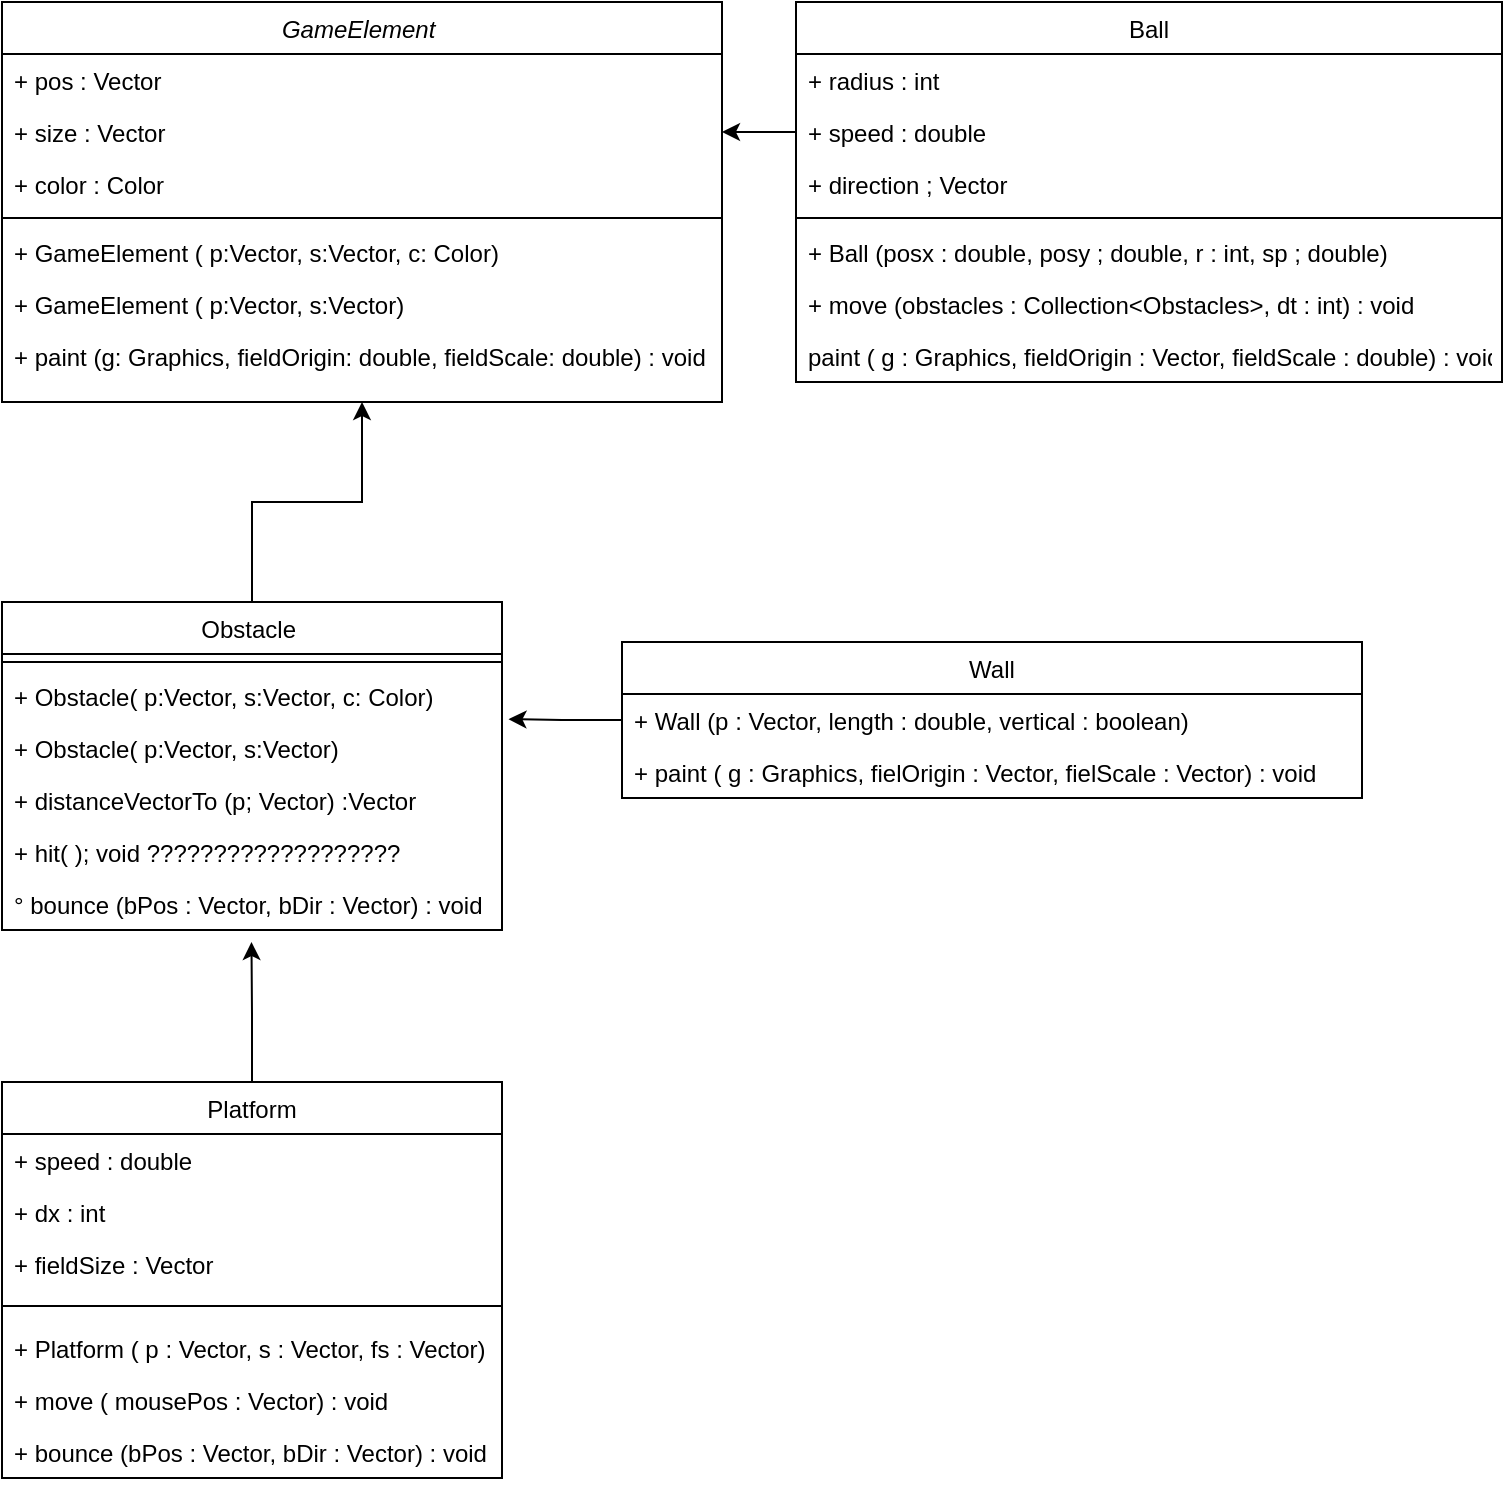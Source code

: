 <mxfile version="17.4.3" type="device"><diagram id="C5RBs43oDa-KdzZeNtuy" name="Page-1"><mxGraphModel dx="3422" dy="1448" grid="1" gridSize="10" guides="1" tooltips="1" connect="1" arrows="1" fold="1" page="1" pageScale="1" pageWidth="827" pageHeight="1169" math="0" shadow="0"><root><mxCell id="WIyWlLk6GJQsqaUBKTNV-0"/><mxCell id="WIyWlLk6GJQsqaUBKTNV-1" parent="WIyWlLk6GJQsqaUBKTNV-0"/><mxCell id="zkfFHV4jXpPFQw0GAbJ--0" value="GameElement " style="swimlane;fontStyle=2;align=center;verticalAlign=top;childLayout=stackLayout;horizontal=1;startSize=26;horizontalStack=0;resizeParent=1;resizeLast=0;collapsible=1;marginBottom=0;rounded=0;shadow=0;strokeWidth=1;" parent="WIyWlLk6GJQsqaUBKTNV-1" vertex="1"><mxGeometry x="-810" y="60" width="360" height="200" as="geometry"><mxRectangle x="230" y="140" width="160" height="26" as="alternateBounds"/></mxGeometry></mxCell><mxCell id="zkfFHV4jXpPFQw0GAbJ--1" value="+ pos : Vector " style="text;align=left;verticalAlign=top;spacingLeft=4;spacingRight=4;overflow=hidden;rotatable=0;points=[[0,0.5],[1,0.5]];portConstraint=eastwest;" parent="zkfFHV4jXpPFQw0GAbJ--0" vertex="1"><mxGeometry y="26" width="360" height="26" as="geometry"/></mxCell><mxCell id="zkfFHV4jXpPFQw0GAbJ--3" value="+ size : Vector " style="text;align=left;verticalAlign=top;spacingLeft=4;spacingRight=4;overflow=hidden;rotatable=0;points=[[0,0.5],[1,0.5]];portConstraint=eastwest;rounded=0;shadow=0;html=0;" parent="zkfFHV4jXpPFQw0GAbJ--0" vertex="1"><mxGeometry y="52" width="360" height="26" as="geometry"/></mxCell><mxCell id="zkfFHV4jXpPFQw0GAbJ--2" value="+ color : Color " style="text;align=left;verticalAlign=top;spacingLeft=4;spacingRight=4;overflow=hidden;rotatable=0;points=[[0,0.5],[1,0.5]];portConstraint=eastwest;rounded=0;shadow=0;html=0;" parent="zkfFHV4jXpPFQw0GAbJ--0" vertex="1"><mxGeometry y="78" width="360" height="26" as="geometry"/></mxCell><mxCell id="zkfFHV4jXpPFQw0GAbJ--4" value="" style="line;html=1;strokeWidth=1;align=left;verticalAlign=middle;spacingTop=-1;spacingLeft=3;spacingRight=3;rotatable=0;labelPosition=right;points=[];portConstraint=eastwest;" parent="zkfFHV4jXpPFQw0GAbJ--0" vertex="1"><mxGeometry y="104" width="360" height="8" as="geometry"/></mxCell><mxCell id="zkfFHV4jXpPFQw0GAbJ--5" value="+ GameElement ( p:Vector, s:Vector, c: Color)&#10;" style="text;align=left;verticalAlign=top;spacingLeft=4;spacingRight=4;overflow=hidden;rotatable=0;points=[[0,0.5],[1,0.5]];portConstraint=eastwest;fontStyle=0" parent="zkfFHV4jXpPFQw0GAbJ--0" vertex="1"><mxGeometry y="112" width="360" height="26" as="geometry"/></mxCell><mxCell id="P5pWJtU0JUkxJ-UtCETu-0" value="+ GameElement ( p:Vector, s:Vector)&#10;" style="text;align=left;verticalAlign=top;spacingLeft=4;spacingRight=4;overflow=hidden;rotatable=0;points=[[0,0.5],[1,0.5]];portConstraint=eastwest;fontStyle=0" vertex="1" parent="zkfFHV4jXpPFQw0GAbJ--0"><mxGeometry y="138" width="360" height="26" as="geometry"/></mxCell><mxCell id="P5pWJtU0JUkxJ-UtCETu-1" value="+ paint (g: Graphics, fieldOrigin: double, fieldScale: double) : void " style="text;align=left;verticalAlign=top;spacingLeft=4;spacingRight=4;overflow=hidden;rotatable=0;points=[[0,0.5],[1,0.5]];portConstraint=eastwest;fontStyle=0" vertex="1" parent="zkfFHV4jXpPFQw0GAbJ--0"><mxGeometry y="164" width="360" height="26" as="geometry"/></mxCell><mxCell id="P5pWJtU0JUkxJ-UtCETu-25" style="edgeStyle=orthogonalEdgeStyle;rounded=0;orthogonalLoop=1;jettySize=auto;html=1;exitX=0.5;exitY=0;exitDx=0;exitDy=0;entryX=0.5;entryY=1;entryDx=0;entryDy=0;" edge="1" parent="WIyWlLk6GJQsqaUBKTNV-1" source="zkfFHV4jXpPFQw0GAbJ--6" target="zkfFHV4jXpPFQw0GAbJ--0"><mxGeometry relative="1" as="geometry"/></mxCell><mxCell id="zkfFHV4jXpPFQw0GAbJ--6" value="Obstacle " style="swimlane;fontStyle=0;align=center;verticalAlign=top;childLayout=stackLayout;horizontal=1;startSize=26;horizontalStack=0;resizeParent=1;resizeLast=0;collapsible=1;marginBottom=0;rounded=0;shadow=0;strokeWidth=1;" parent="WIyWlLk6GJQsqaUBKTNV-1" vertex="1"><mxGeometry x="-810" y="360" width="250" height="164" as="geometry"><mxRectangle x="130" y="380" width="160" height="26" as="alternateBounds"/></mxGeometry></mxCell><mxCell id="zkfFHV4jXpPFQw0GAbJ--9" value="" style="line;html=1;strokeWidth=1;align=left;verticalAlign=middle;spacingTop=-1;spacingLeft=3;spacingRight=3;rotatable=0;labelPosition=right;points=[];portConstraint=eastwest;" parent="zkfFHV4jXpPFQw0GAbJ--6" vertex="1"><mxGeometry y="26" width="250" height="8" as="geometry"/></mxCell><mxCell id="zkfFHV4jXpPFQw0GAbJ--11" value="+ Obstacle( p:Vector, s:Vector, c: Color)&#10;" style="text;align=left;verticalAlign=top;spacingLeft=4;spacingRight=4;overflow=hidden;rotatable=0;points=[[0,0.5],[1,0.5]];portConstraint=eastwest;" parent="zkfFHV4jXpPFQw0GAbJ--6" vertex="1"><mxGeometry y="34" width="250" height="26" as="geometry"/></mxCell><mxCell id="P5pWJtU0JUkxJ-UtCETu-2" value="+ Obstacle( p:Vector, s:Vector)&#10;" style="text;align=left;verticalAlign=top;spacingLeft=4;spacingRight=4;overflow=hidden;rotatable=0;points=[[0,0.5],[1,0.5]];portConstraint=eastwest;" vertex="1" parent="zkfFHV4jXpPFQw0GAbJ--6"><mxGeometry y="60" width="250" height="26" as="geometry"/></mxCell><mxCell id="P5pWJtU0JUkxJ-UtCETu-3" value="+ distanceVectorTo (p; Vector) :Vector" style="text;align=left;verticalAlign=top;spacingLeft=4;spacingRight=4;overflow=hidden;rotatable=0;points=[[0,0.5],[1,0.5]];portConstraint=eastwest;" vertex="1" parent="zkfFHV4jXpPFQw0GAbJ--6"><mxGeometry y="86" width="250" height="26" as="geometry"/></mxCell><mxCell id="P5pWJtU0JUkxJ-UtCETu-4" value="+ hit( ); void ???????????????????" style="text;align=left;verticalAlign=top;spacingLeft=4;spacingRight=4;overflow=hidden;rotatable=0;points=[[0,0.5],[1,0.5]];portConstraint=eastwest;" vertex="1" parent="zkfFHV4jXpPFQw0GAbJ--6"><mxGeometry y="112" width="250" height="26" as="geometry"/></mxCell><mxCell id="P5pWJtU0JUkxJ-UtCETu-11" value="° bounce (bPos : Vector, bDir : Vector) : void " style="text;align=left;verticalAlign=top;spacingLeft=4;spacingRight=4;overflow=hidden;rotatable=0;points=[[0,0.5],[1,0.5]];portConstraint=eastwest;" vertex="1" parent="zkfFHV4jXpPFQw0GAbJ--6"><mxGeometry y="138" width="250" height="26" as="geometry"/></mxCell><mxCell id="P5pWJtU0JUkxJ-UtCETu-21" value="Wall" style="swimlane;fontStyle=0;childLayout=stackLayout;horizontal=1;startSize=26;fillColor=none;horizontalStack=0;resizeParent=1;resizeParentMax=0;resizeLast=0;collapsible=1;marginBottom=0;" vertex="1" parent="WIyWlLk6GJQsqaUBKTNV-1"><mxGeometry x="-500" y="380" width="370" height="78" as="geometry"/></mxCell><mxCell id="P5pWJtU0JUkxJ-UtCETu-22" value="+ Wall (p : Vector, length : double, vertical : boolean)" style="text;strokeColor=none;fillColor=none;align=left;verticalAlign=top;spacingLeft=4;spacingRight=4;overflow=hidden;rotatable=0;points=[[0,0.5],[1,0.5]];portConstraint=eastwest;" vertex="1" parent="P5pWJtU0JUkxJ-UtCETu-21"><mxGeometry y="26" width="370" height="26" as="geometry"/></mxCell><mxCell id="P5pWJtU0JUkxJ-UtCETu-23" value="+ paint ( g : Graphics, fielOrigin : Vector, fielScale : Vector) : void " style="text;strokeColor=none;fillColor=none;align=left;verticalAlign=top;spacingLeft=4;spacingRight=4;overflow=hidden;rotatable=0;points=[[0,0.5],[1,0.5]];portConstraint=eastwest;" vertex="1" parent="P5pWJtU0JUkxJ-UtCETu-21"><mxGeometry y="52" width="370" height="26" as="geometry"/></mxCell><mxCell id="P5pWJtU0JUkxJ-UtCETu-27" style="edgeStyle=orthogonalEdgeStyle;rounded=0;orthogonalLoop=1;jettySize=auto;html=1;exitX=0;exitY=0.5;exitDx=0;exitDy=0;entryX=1.013;entryY=0.945;entryDx=0;entryDy=0;entryPerimeter=0;" edge="1" parent="WIyWlLk6GJQsqaUBKTNV-1" source="P5pWJtU0JUkxJ-UtCETu-22" target="zkfFHV4jXpPFQw0GAbJ--11"><mxGeometry relative="1" as="geometry"/></mxCell><mxCell id="P5pWJtU0JUkxJ-UtCETu-42" style="edgeStyle=orthogonalEdgeStyle;rounded=0;orthogonalLoop=1;jettySize=auto;html=1;exitX=0.5;exitY=0;exitDx=0;exitDy=0;" edge="1" parent="WIyWlLk6GJQsqaUBKTNV-1" source="P5pWJtU0JUkxJ-UtCETu-28"><mxGeometry relative="1" as="geometry"><mxPoint x="-685.263" y="530" as="targetPoint"/></mxGeometry></mxCell><mxCell id="P5pWJtU0JUkxJ-UtCETu-28" value="Platform" style="swimlane;fontStyle=0;align=center;verticalAlign=top;childLayout=stackLayout;horizontal=1;startSize=26;horizontalStack=0;resizeParent=1;resizeParentMax=0;resizeLast=0;collapsible=1;marginBottom=0;" vertex="1" parent="WIyWlLk6GJQsqaUBKTNV-1"><mxGeometry x="-810" y="600" width="250" height="198" as="geometry"/></mxCell><mxCell id="P5pWJtU0JUkxJ-UtCETu-29" value="+ speed : double " style="text;strokeColor=none;fillColor=none;align=left;verticalAlign=top;spacingLeft=4;spacingRight=4;overflow=hidden;rotatable=0;points=[[0,0.5],[1,0.5]];portConstraint=eastwest;" vertex="1" parent="P5pWJtU0JUkxJ-UtCETu-28"><mxGeometry y="26" width="250" height="26" as="geometry"/></mxCell><mxCell id="P5pWJtU0JUkxJ-UtCETu-37" value="+ dx : int " style="text;strokeColor=none;fillColor=none;align=left;verticalAlign=top;spacingLeft=4;spacingRight=4;overflow=hidden;rotatable=0;points=[[0,0.5],[1,0.5]];portConstraint=eastwest;" vertex="1" parent="P5pWJtU0JUkxJ-UtCETu-28"><mxGeometry y="52" width="250" height="26" as="geometry"/></mxCell><mxCell id="P5pWJtU0JUkxJ-UtCETu-38" value="+ fieldSize : Vector " style="text;strokeColor=none;fillColor=none;align=left;verticalAlign=top;spacingLeft=4;spacingRight=4;overflow=hidden;rotatable=0;points=[[0,0.5],[1,0.5]];portConstraint=eastwest;" vertex="1" parent="P5pWJtU0JUkxJ-UtCETu-28"><mxGeometry y="78" width="250" height="26" as="geometry"/></mxCell><mxCell id="P5pWJtU0JUkxJ-UtCETu-30" value="" style="line;strokeWidth=1;fillColor=none;align=left;verticalAlign=middle;spacingTop=-1;spacingLeft=3;spacingRight=3;rotatable=0;labelPosition=right;points=[];portConstraint=eastwest;" vertex="1" parent="P5pWJtU0JUkxJ-UtCETu-28"><mxGeometry y="104" width="250" height="16" as="geometry"/></mxCell><mxCell id="P5pWJtU0JUkxJ-UtCETu-31" value="+ Platform ( p : Vector, s : Vector, fs : Vector) " style="text;strokeColor=none;fillColor=none;align=left;verticalAlign=top;spacingLeft=4;spacingRight=4;overflow=hidden;rotatable=0;points=[[0,0.5],[1,0.5]];portConstraint=eastwest;" vertex="1" parent="P5pWJtU0JUkxJ-UtCETu-28"><mxGeometry y="120" width="250" height="26" as="geometry"/></mxCell><mxCell id="P5pWJtU0JUkxJ-UtCETu-39" value="+ move ( mousePos : Vector) : void " style="text;strokeColor=none;fillColor=none;align=left;verticalAlign=top;spacingLeft=4;spacingRight=4;overflow=hidden;rotatable=0;points=[[0,0.5],[1,0.5]];portConstraint=eastwest;" vertex="1" parent="P5pWJtU0JUkxJ-UtCETu-28"><mxGeometry y="146" width="250" height="26" as="geometry"/></mxCell><mxCell id="P5pWJtU0JUkxJ-UtCETu-40" value="+ bounce (bPos : Vector, bDir : Vector) : void " style="text;strokeColor=none;fillColor=none;align=left;verticalAlign=top;spacingLeft=4;spacingRight=4;overflow=hidden;rotatable=0;points=[[0,0.5],[1,0.5]];portConstraint=eastwest;" vertex="1" parent="P5pWJtU0JUkxJ-UtCETu-28"><mxGeometry y="172" width="250" height="26" as="geometry"/></mxCell><mxCell id="P5pWJtU0JUkxJ-UtCETu-43" value="Ball" style="swimlane;fontStyle=0;align=center;verticalAlign=top;childLayout=stackLayout;horizontal=1;startSize=26;horizontalStack=0;resizeParent=1;resizeParentMax=0;resizeLast=0;collapsible=1;marginBottom=0;" vertex="1" parent="WIyWlLk6GJQsqaUBKTNV-1"><mxGeometry x="-413" y="60" width="353" height="190" as="geometry"/></mxCell><mxCell id="P5pWJtU0JUkxJ-UtCETu-44" value="+ radius : int" style="text;strokeColor=none;fillColor=none;align=left;verticalAlign=top;spacingLeft=4;spacingRight=4;overflow=hidden;rotatable=0;points=[[0,0.5],[1,0.5]];portConstraint=eastwest;" vertex="1" parent="P5pWJtU0JUkxJ-UtCETu-43"><mxGeometry y="26" width="353" height="26" as="geometry"/></mxCell><mxCell id="P5pWJtU0JUkxJ-UtCETu-47" value="+ speed : double " style="text;strokeColor=none;fillColor=none;align=left;verticalAlign=top;spacingLeft=4;spacingRight=4;overflow=hidden;rotatable=0;points=[[0,0.5],[1,0.5]];portConstraint=eastwest;" vertex="1" parent="P5pWJtU0JUkxJ-UtCETu-43"><mxGeometry y="52" width="353" height="26" as="geometry"/></mxCell><mxCell id="P5pWJtU0JUkxJ-UtCETu-48" value="+ direction ; Vector " style="text;strokeColor=none;fillColor=none;align=left;verticalAlign=top;spacingLeft=4;spacingRight=4;overflow=hidden;rotatable=0;points=[[0,0.5],[1,0.5]];portConstraint=eastwest;" vertex="1" parent="P5pWJtU0JUkxJ-UtCETu-43"><mxGeometry y="78" width="353" height="26" as="geometry"/></mxCell><mxCell id="P5pWJtU0JUkxJ-UtCETu-45" value="" style="line;strokeWidth=1;fillColor=none;align=left;verticalAlign=middle;spacingTop=-1;spacingLeft=3;spacingRight=3;rotatable=0;labelPosition=right;points=[];portConstraint=eastwest;" vertex="1" parent="P5pWJtU0JUkxJ-UtCETu-43"><mxGeometry y="104" width="353" height="8" as="geometry"/></mxCell><mxCell id="P5pWJtU0JUkxJ-UtCETu-46" value="+ Ball (posx : double, posy ; double, r : int, sp ; double)" style="text;strokeColor=none;fillColor=none;align=left;verticalAlign=top;spacingLeft=4;spacingRight=4;overflow=hidden;rotatable=0;points=[[0,0.5],[1,0.5]];portConstraint=eastwest;" vertex="1" parent="P5pWJtU0JUkxJ-UtCETu-43"><mxGeometry y="112" width="353" height="26" as="geometry"/></mxCell><mxCell id="P5pWJtU0JUkxJ-UtCETu-50" value="+ move (obstacles : Collection&lt;Obstacles&gt;, dt : int) : void " style="text;strokeColor=none;fillColor=none;align=left;verticalAlign=top;spacingLeft=4;spacingRight=4;overflow=hidden;rotatable=0;points=[[0,0.5],[1,0.5]];portConstraint=eastwest;" vertex="1" parent="P5pWJtU0JUkxJ-UtCETu-43"><mxGeometry y="138" width="353" height="26" as="geometry"/></mxCell><mxCell id="P5pWJtU0JUkxJ-UtCETu-51" value="paint ( g : Graphics, fieldOrigin : Vector, fieldScale : double) : void " style="text;strokeColor=none;fillColor=none;align=left;verticalAlign=top;spacingLeft=4;spacingRight=4;overflow=hidden;rotatable=0;points=[[0,0.5],[1,0.5]];portConstraint=eastwest;" vertex="1" parent="P5pWJtU0JUkxJ-UtCETu-43"><mxGeometry y="164" width="353" height="26" as="geometry"/></mxCell><mxCell id="P5pWJtU0JUkxJ-UtCETu-52" style="edgeStyle=orthogonalEdgeStyle;rounded=0;orthogonalLoop=1;jettySize=auto;html=1;exitX=0;exitY=0.5;exitDx=0;exitDy=0;entryX=1;entryY=0.5;entryDx=0;entryDy=0;" edge="1" parent="WIyWlLk6GJQsqaUBKTNV-1" source="P5pWJtU0JUkxJ-UtCETu-47" target="zkfFHV4jXpPFQw0GAbJ--3"><mxGeometry relative="1" as="geometry"/></mxCell></root></mxGraphModel></diagram></mxfile>